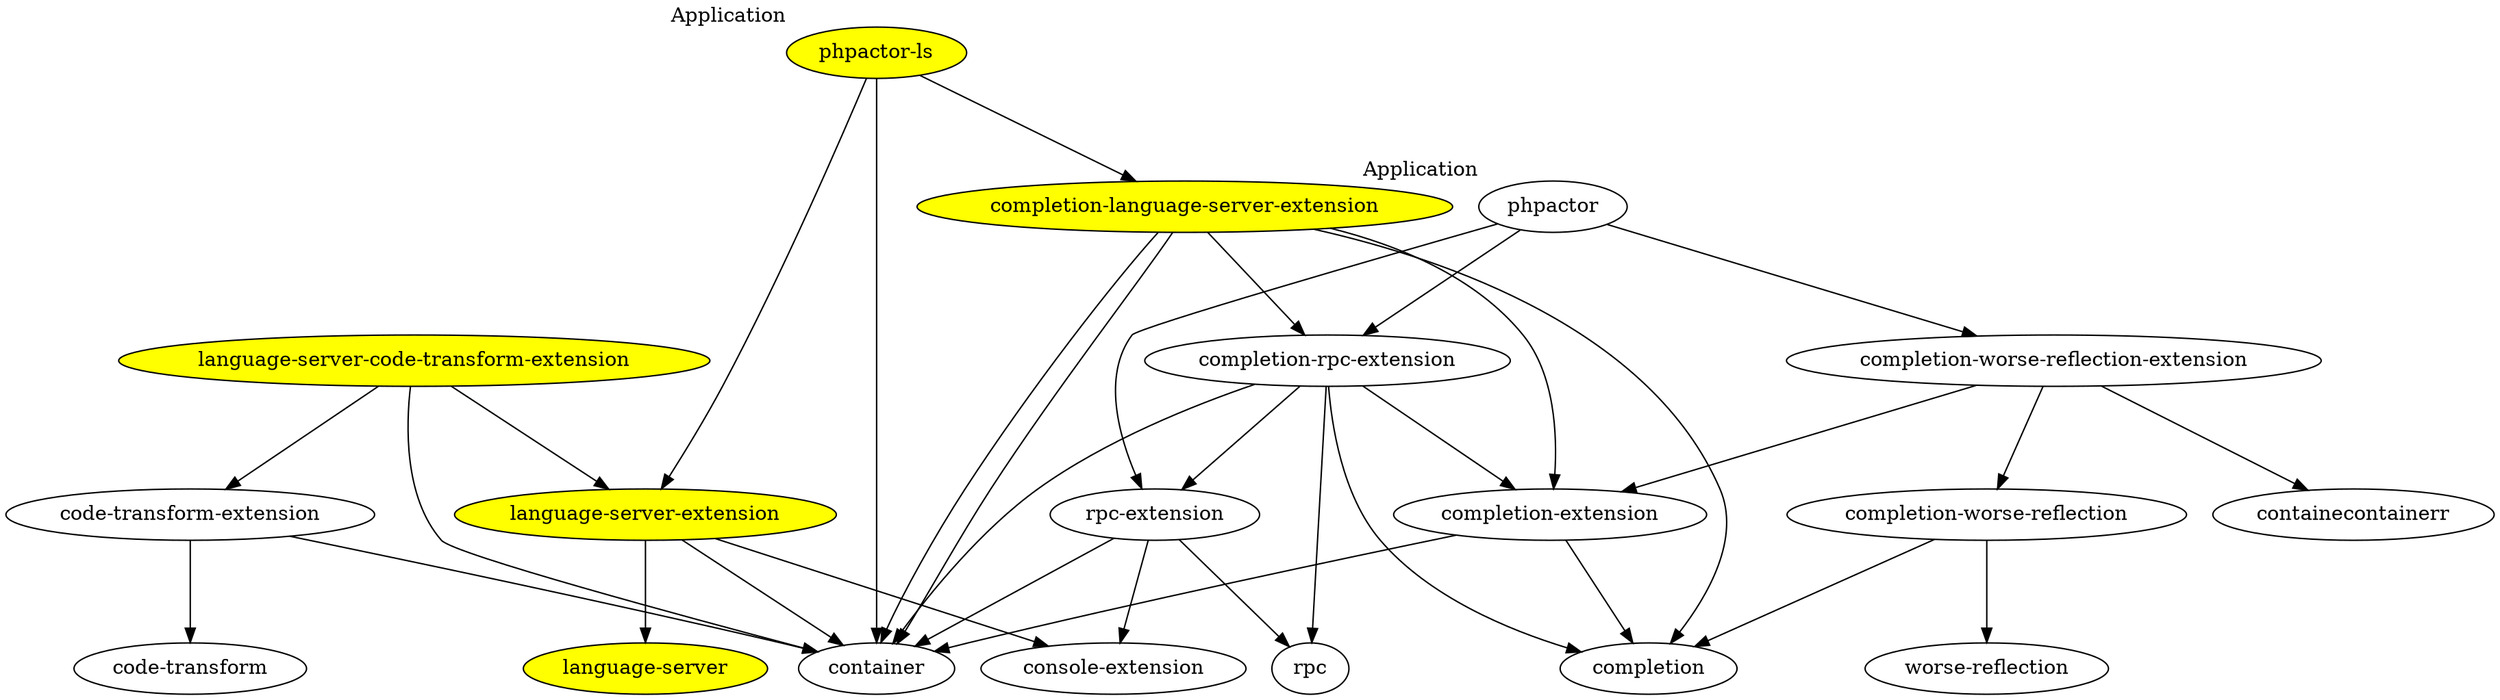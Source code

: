 digraph {
    ranksep=1
    "phpactor-ls" [xlabel="Application" fillcolor=yellow style=filled]
    "language-server" [fillcolor=yellow style=filled]
    "language-server-extension" [fillcolor=yellow style=filled]
    "language-server-code-transform-extension" [fillcolor=yellow style="filled"]
    "code-transform"
    "code-transform-extension"
    "console-extension"
    "completion-language-server-extension" [fillcolor=yellow style=filled]
    "phpactor" [xlabel="Application"]
    "container"
    "completion"
    "completion-extension"
    "rpc-extension"
    "completion-rpc-extension"
    "completion-worse-reflection"
    "completion-worse-reflection-extension"
    "code-transform-extension"
    "code-transform"
    "worse-reflection"
    "rpc"
    "completion"
    "completion-worse-reflection"

    "language-server-code-transform-extension" -> "code-transform-extension"
    "language-server-code-transform-extension" -> "language-server-extension"
    "language-server-code-transform-extension" -> "container"
    "code-transform-extension" -> "code-transform"
    "code-transform-extension" -> "container"
    "phpactor-ls" -> "container"
    "phpactor-ls" -> "language-server-extension"

    "language-server-extension" -> "console-extension"
    "phpactor-ls" -> "completion-language-server-extension"
    "completion-language-server-extension" -> "completion-extension"
    "completion-language-server-extension" -> "container"
    "language-server-extension" -> "language-server"
    "language-server-extension" -> "container"

    "completion-language-server-extension" -> "completion"
    "completion-language-server-extension" -> "container"
    "completion-language-server-extension" -> "completion-rpc-extension"
    "phpactor" -> "completion-rpc-extension"
    "rpc-extension" -> "rpc"
    "rpc-extension" -> "console-extension"
    "rpc-extension" -> "container"
    "phpactor" -> "rpc-extension"
    "completion-rpc-extension" -> "rpc-extension"
    "completion-extension" -> "completion"
    "completion-extension" -> "container"
    "phpactor" -> "completion-worse-reflection-extension"
    "completion-rpc-extension" -> "completion-extension"
    "completion-rpc-extension" -> "completion"
    "completion-rpc-extension" -> "rpc"
    "completion-rpc-extension" -> "container"
    "completion-worse-reflection" -> "completion"
    "completion-worse-reflection" -> "worse-reflection"
    "completion-worse-reflection-extension" -> "completion-extension"
    "completion-worse-reflection-extension" -> "completion-worse-reflection"
    "completion-worse-reflection-extension" -> "containecontainerr"
}

